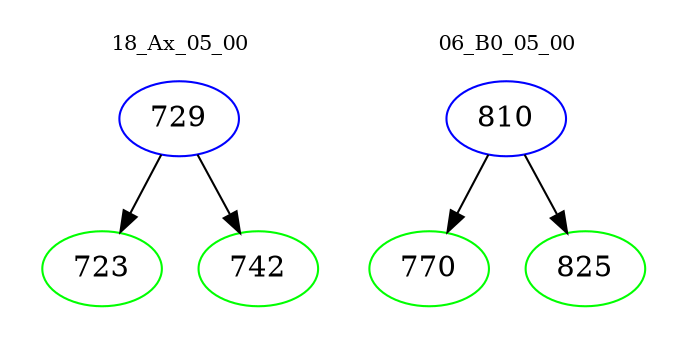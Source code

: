 digraph{
subgraph cluster_0 {
color = white
label = "18_Ax_05_00";
fontsize=10;
T0_729 [label="729", color="blue"]
T0_729 -> T0_723 [color="black"]
T0_723 [label="723", color="green"]
T0_729 -> T0_742 [color="black"]
T0_742 [label="742", color="green"]
}
subgraph cluster_1 {
color = white
label = "06_B0_05_00";
fontsize=10;
T1_810 [label="810", color="blue"]
T1_810 -> T1_770 [color="black"]
T1_770 [label="770", color="green"]
T1_810 -> T1_825 [color="black"]
T1_825 [label="825", color="green"]
}
}
